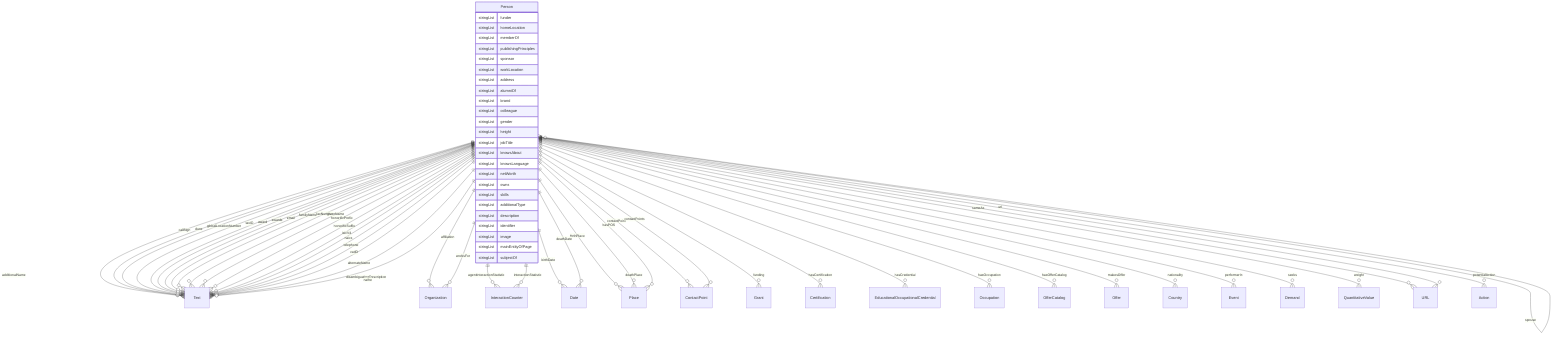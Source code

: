 erDiagram
Person {
    stringList funder  
    stringList homeLocation  
    stringList memberOf  
    stringList publishingPrinciples  
    stringList sponsor  
    stringList workLocation  
    stringList address  
    stringList alumniOf  
    stringList brand  
    stringList colleague  
    stringList gender  
    stringList height  
    stringList jobTitle  
    stringList knowsAbout  
    stringList knowsLanguage  
    stringList netWorth  
    stringList owns  
    stringList skills  
    stringList additionalType  
    stringList description  
    stringList identifier  
    stringList image  
    stringList mainEntityOfPage  
    stringList subjectOf  
}

Person ||--}o Text : "additionalName"
Person ||--}o Organization : "affiliation"
Person ||--}o Text : "callSign"
Person ||--}o Text : "duns"
Person ||--}o Text : "globalLocationNumber"
Person ||--}o Text : "taxID"
Person ||--}o InteractionCounter : "agentInteractionStatistic"
Person ||--}o Text : "award"
Person ||--}o Text : "awards"
Person ||--}o Date : "birthDate"
Person ||--}o Place : "birthPlace"
Person ||--}o Person : "children"
Person ||--}o Person : "colleagues"
Person ||--}o ContactPoint : "contactPoint"
Person ||--}o ContactPoint : "contactPoints"
Person ||--}o Date : "deathDate"
Person ||--}o Place : "deathPlace"
Person ||--}o Text : "email"
Person ||--}o Text : "familyName"
Person ||--}o Text : "faxNumber"
Person ||--}o Person : "follows"
Person ||--}o Grant : "funding"
Person ||--}o Text : "givenName"
Person ||--}o Certification : "hasCertification"
Person ||--}o EducationalOccupationalCredential : "hasCredential"
Person ||--}o Occupation : "hasOccupation"
Person ||--}o OfferCatalog : "hasOfferCatalog"
Person ||--}o Place : "hasPOS"
Person ||--}o Text : "honorificPrefix"
Person ||--}o Text : "honorificSuffix"
Person ||--}o InteractionCounter : "interactionStatistic"
Person ||--}o Text : "isicV4"
Person ||--}o Person : "knows"
Person ||--}o Offer : "makesOffer"
Person ||--}o Text : "naics"
Person ||--}o Country : "nationality"
Person ||--}o Person : "parent"
Person ||--}o Person : "parents"
Person ||--}o Event : "performerIn"
Person ||--}o Person : "relatedTo"
Person ||--}o Demand : "seeks"
Person ||--}o Person : "sibling"
Person ||--}o Person : "siblings"
Person ||--}o Person : "spouse"
Person ||--}o Text : "telephone"
Person ||--}o Text : "vatID"
Person ||--}o QuantitativeValue : "weight"
Person ||--}o Organization : "worksFor"
Person ||--}o Text : "alternateName"
Person ||--}o Text : "disambiguatingDescription"
Person ||--}o Text : "name"
Person ||--}o URL : "sameAs"
Person ||--}o Action : "potentialAction"
Person ||--}o URL : "url"